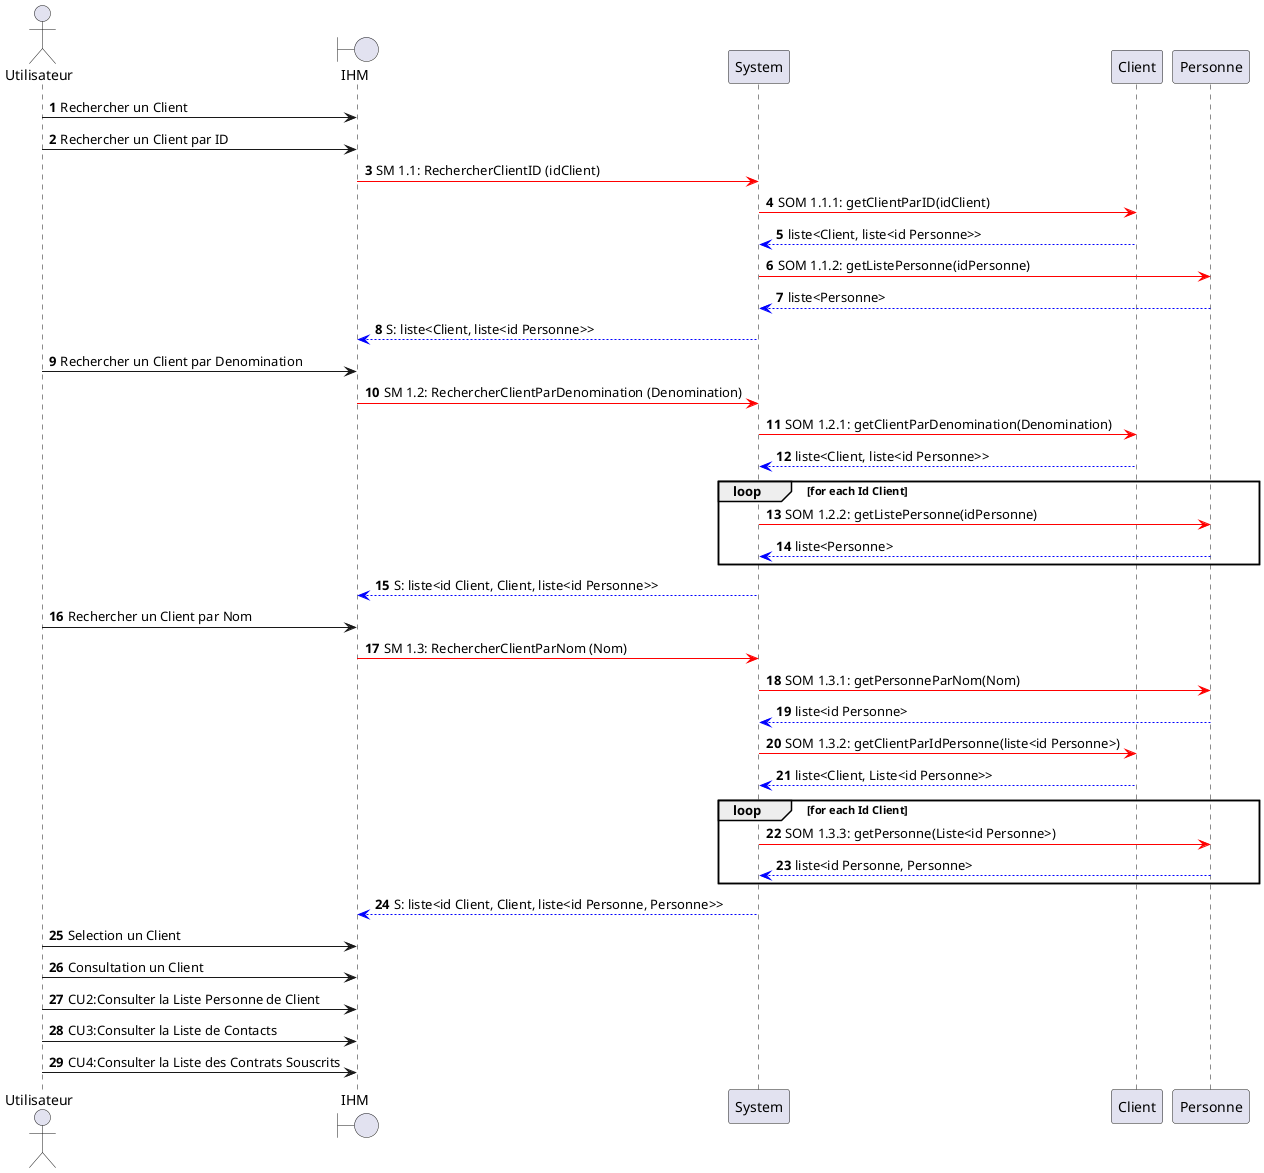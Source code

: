 @startuml
actor Utilisateur as U
boundary IHM as I
participant System as S
participant Client as C
participant Personne as P

autonumber

U->I: Rechercher un Client

U->I: Rechercher un Client par ID
    I-[#red]>S: SM 1.1: RechercherClientID (idClient)
        S-[#red]>C: SOM 1.1.1: getClientParID(idClient)
        C-[#0000FF]->S: liste<Client, liste<id Personne>>

        S-[#red]>P: SOM 1.1.2: getListePersonne(idPersonne)
        P-[#0000FF]->S: liste<Personne>
    S-[#0000FF]->I: S: liste<Client, liste<id Personne>>

U->I: Rechercher un Client par Denomination
    I-[#red]>S: SM 1.2: RechercherClientParDenomination (Denomination)
        S-[#red]>C: SOM 1.2.1: getClientParDenomination(Denomination)
        C-[#0000FF]->S: liste<Client, liste<id Personne>>
        loop for each Id Client
        S-[#red]>P: SOM 1.2.2: getListePersonne(idPersonne)
        P-[#0000FF]->S: liste<Personne>
        end
    S-[#0000FF]->I: S: liste<id Client, Client, liste<id Personne>>

U->I: Rechercher un Client par Nom
    I-[#red]>S: SM 1.3: RechercherClientParNom (Nom)
        S-[#red]>P: SOM 1.3.1: getPersonneParNom(Nom)
        P-[#0000FF]->S: liste<id Personne>

        S-[#red]>C: SOM 1.3.2: getClientParIdPersonne(liste<id Personne>)
        C-[#0000FF]->S: liste<Client, Liste<id Personne>>
        loop for each Id Client
        S-[#red]>P: SOM 1.3.3: getPersonne(Liste<id Personne>)
        P-[#0000FF]->S: liste<id Personne, Personne>
        end
    S-[#0000FF]->I: S: liste<id Client, Client, liste<id Personne, Personne>>

U->I: Selection un Client
U->I: Consultation un Client

U->I: CU2:Consulter la Liste Personne de Client
U->I: CU3:Consulter la Liste de Contacts
U->I: CU4:Consulter la Liste des Contrats Souscrits


@enduml